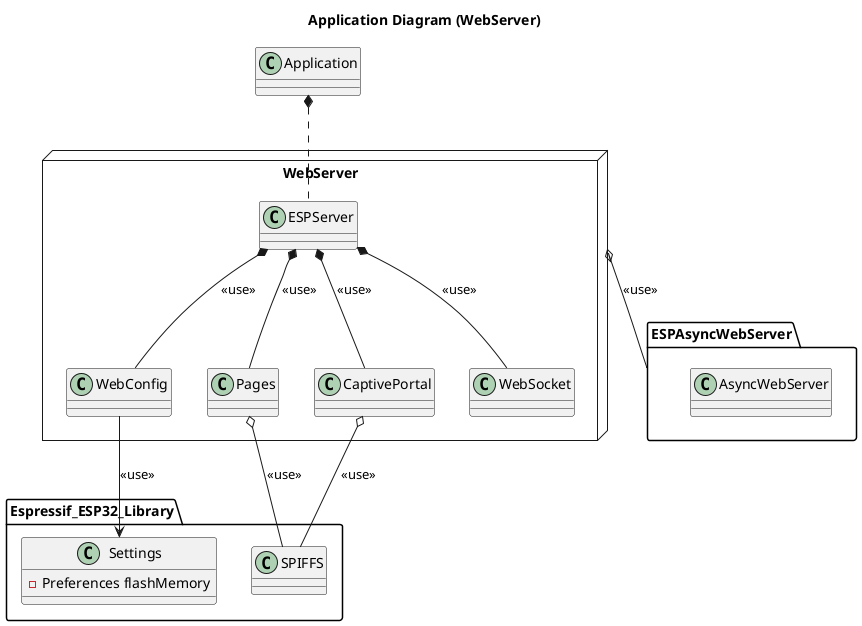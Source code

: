 @startuml
Title Application Diagram (WebServer)

Class Application

package WebServer <<node>>
{
    Class WebConfig
    Class Pages
    Class CaptivePortal

    Application *.. ESPServer
    ESPServer 	*-- WebConfig : <<use>>
    ESPServer 	*-- Pages : <<use>>
    ESPServer 	*-- CaptivePortal : <<use>>
    ESPServer 	*-- WebSocket : <<use>>
}

package Espressif_ESP32_Library{
    Class Settings{

        -Preferences flashMemory
    }
    Class SPIFFS

    WebConfig --> Settings : <<use>>
    Pages o-- SPIFFS : <<use>>
    CaptivePortal o-- SPIFFS : <<use>>
}

package ESPAsyncWebServer <<folder>>
{
    Class AsyncWebServer
}

WebServer 	o-- ESPAsyncWebServer : <<use>>

@enduml